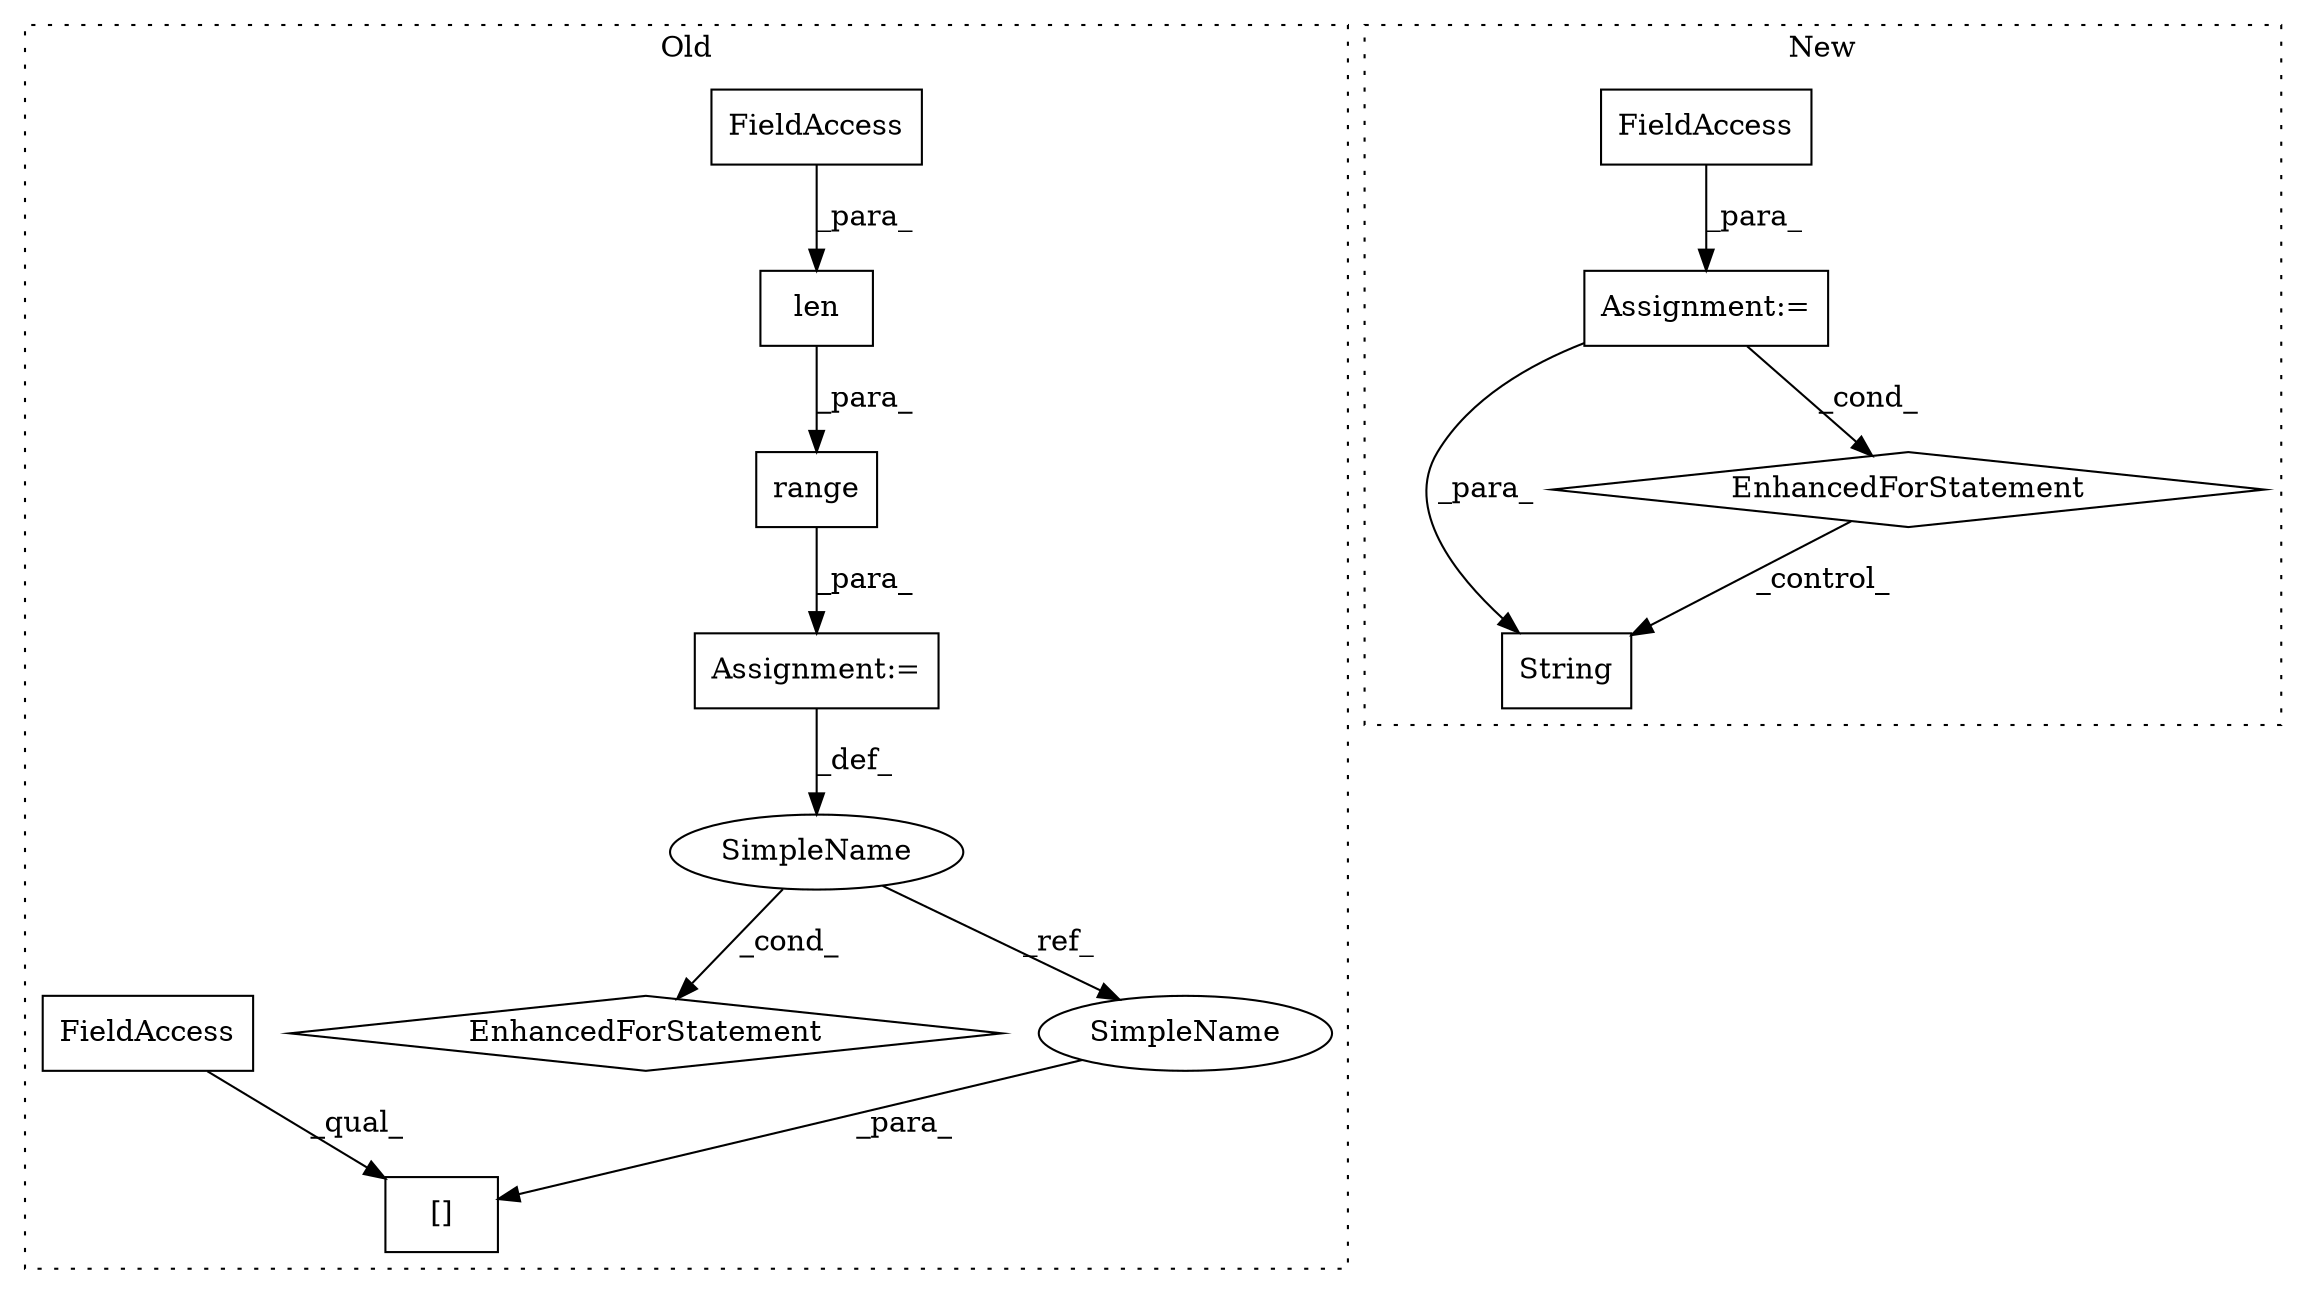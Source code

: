 digraph G {
subgraph cluster0 {
1 [label="range" a="32" s="3661,3678" l="6,1" shape="box"];
3 [label="EnhancedForStatement" a="70" s="3600,3679" l="53,2" shape="diamond"];
4 [label="Assignment:=" a="7" s="3600,3679" l="53,2" shape="box"];
5 [label="len" a="32" s="3667,3677" l="4,1" shape="box"];
6 [label="[]" a="2" s="3709,3717" l="7,1" shape="box"];
7 [label="SimpleName" a="42" s="3657" l="1" shape="ellipse"];
10 [label="FieldAccess" a="22" s="3671" l="6" shape="box"];
12 [label="FieldAccess" a="22" s="3709" l="6" shape="box"];
13 [label="SimpleName" a="42" s="3716" l="1" shape="ellipse"];
label = "Old";
style="dotted";
}
subgraph cluster1 {
2 [label="String" a="32" s="3559,3567" l="7,1" shape="box"];
8 [label="EnhancedForStatement" a="70" s="3451,3536" l="53,2" shape="diamond"];
9 [label="Assignment:=" a="7" s="3451,3536" l="53,2" shape="box"];
11 [label="FieldAccess" a="22" s="3530" l="6" shape="box"];
label = "New";
style="dotted";
}
1 -> 4 [label="_para_"];
4 -> 7 [label="_def_"];
5 -> 1 [label="_para_"];
7 -> 3 [label="_cond_"];
7 -> 13 [label="_ref_"];
8 -> 2 [label="_control_"];
9 -> 2 [label="_para_"];
9 -> 8 [label="_cond_"];
10 -> 5 [label="_para_"];
11 -> 9 [label="_para_"];
12 -> 6 [label="_qual_"];
13 -> 6 [label="_para_"];
}